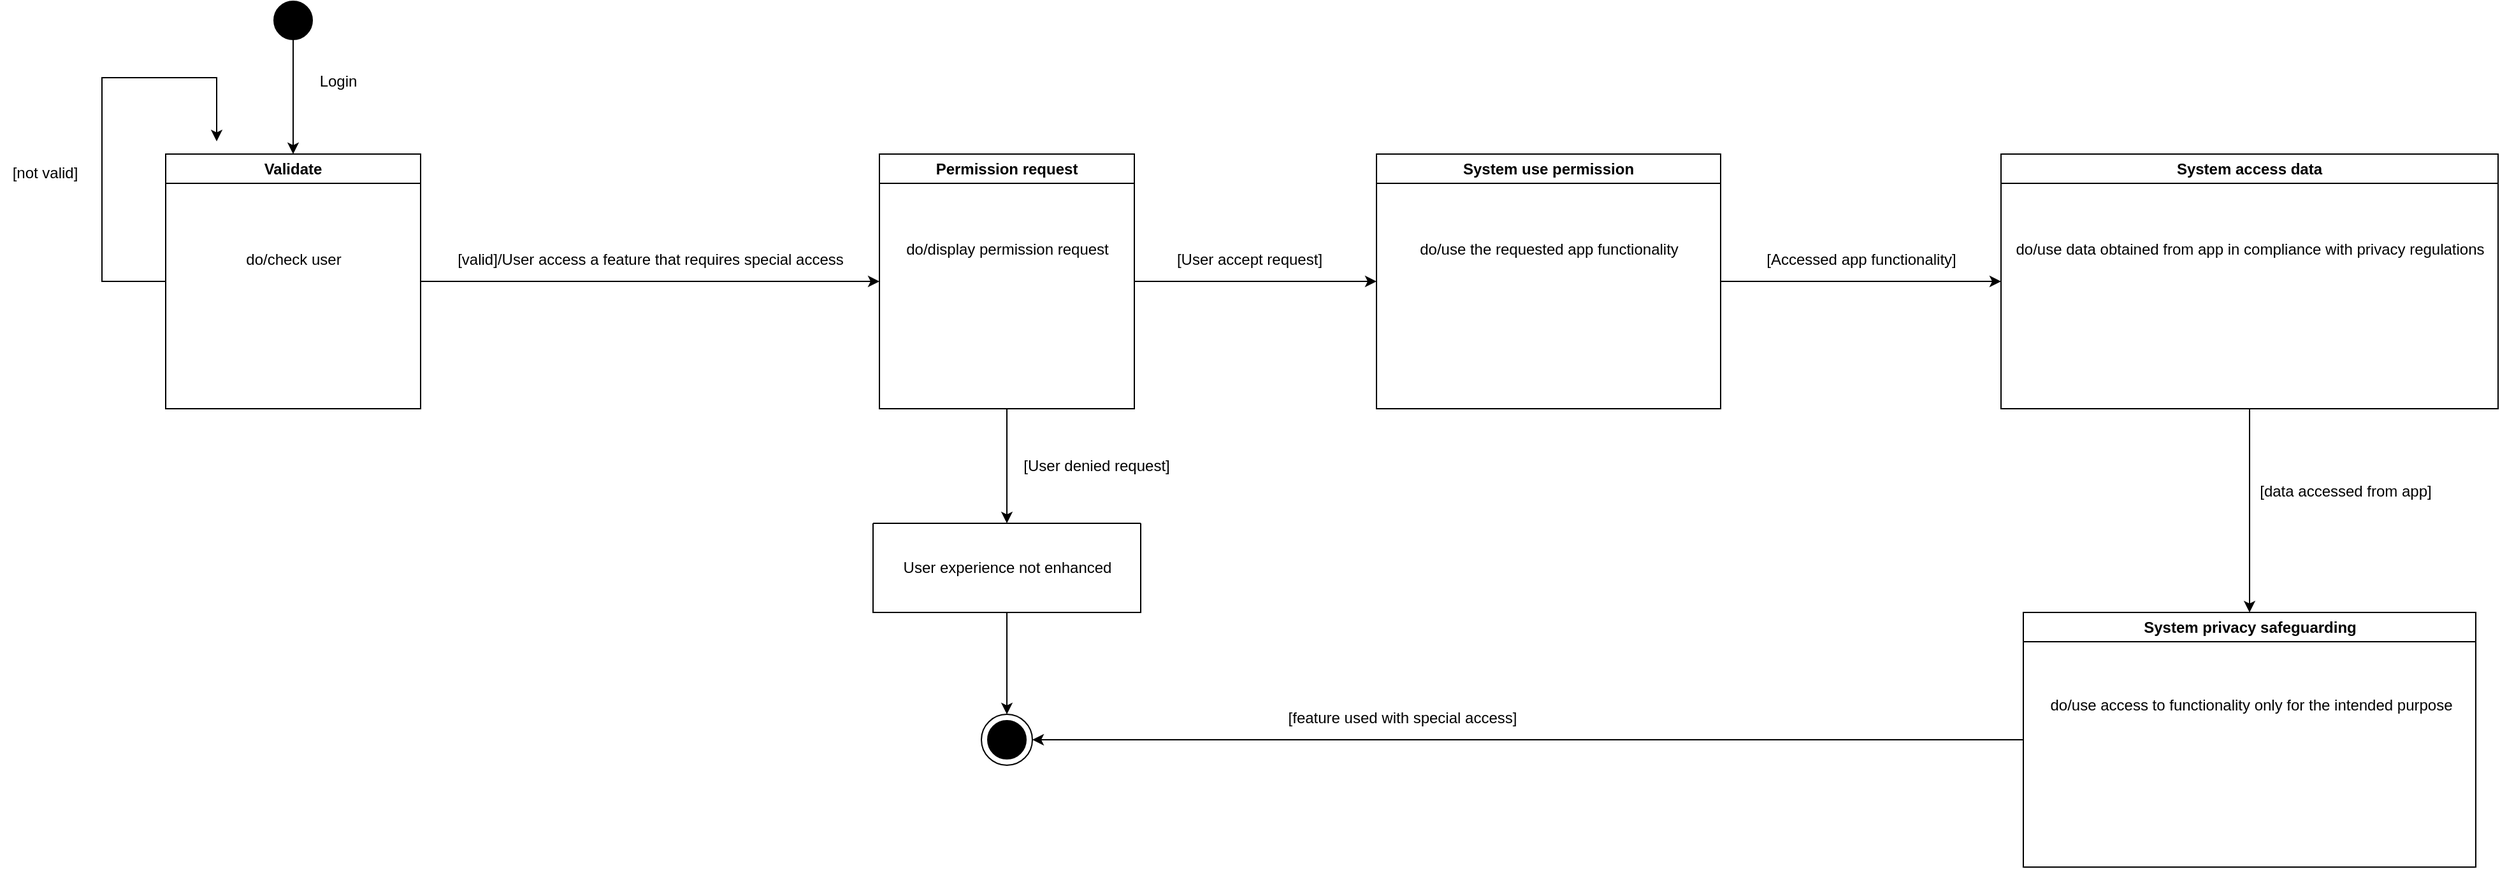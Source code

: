 <mxfile version="22.1.11" type="device">
  <diagram name="Page-1" id="Mz4m56fQcGWXwspc-Hqn">
    <mxGraphModel dx="1363" dy="761" grid="1" gridSize="10" guides="1" tooltips="1" connect="1" arrows="1" fold="1" page="1" pageScale="1" pageWidth="827" pageHeight="1169" math="0" shadow="0">
      <root>
        <mxCell id="0" />
        <mxCell id="1" parent="0" />
        <mxCell id="oyj1UsjpNkuJPIAcJGf3-1" style="edgeStyle=orthogonalEdgeStyle;rounded=0;orthogonalLoop=1;jettySize=auto;html=1;entryX=0.5;entryY=0;entryDx=0;entryDy=0;" edge="1" parent="1" source="oyj1UsjpNkuJPIAcJGf3-2" target="oyj1UsjpNkuJPIAcJGf3-4">
          <mxGeometry relative="1" as="geometry" />
        </mxCell>
        <mxCell id="oyj1UsjpNkuJPIAcJGf3-2" value="" style="ellipse;whiteSpace=wrap;html=1;aspect=fixed;fillColor=#000000;" vertex="1" parent="1">
          <mxGeometry x="265" y="60" width="30" height="30" as="geometry" />
        </mxCell>
        <mxCell id="oyj1UsjpNkuJPIAcJGf3-3" style="edgeStyle=orthogonalEdgeStyle;rounded=0;orthogonalLoop=1;jettySize=auto;html=1;exitX=0;exitY=0;exitDx=0;exitDy=0;" edge="1" parent="1" source="oyj1UsjpNkuJPIAcJGf3-4">
          <mxGeometry relative="1" as="geometry">
            <mxPoint x="220" y="170" as="targetPoint" />
            <Array as="points">
              <mxPoint x="180" y="280" />
              <mxPoint x="130" y="280" />
              <mxPoint x="130" y="120" />
              <mxPoint x="220" y="120" />
            </Array>
          </mxGeometry>
        </mxCell>
        <mxCell id="oyj1UsjpNkuJPIAcJGf3-9" style="edgeStyle=orthogonalEdgeStyle;rounded=0;orthogonalLoop=1;jettySize=auto;html=1;entryX=0;entryY=0.5;entryDx=0;entryDy=0;" edge="1" parent="1" source="oyj1UsjpNkuJPIAcJGf3-4" target="oyj1UsjpNkuJPIAcJGf3-8">
          <mxGeometry relative="1" as="geometry" />
        </mxCell>
        <mxCell id="oyj1UsjpNkuJPIAcJGf3-4" value="Validate" style="swimlane;whiteSpace=wrap;html=1;" vertex="1" parent="1">
          <mxGeometry x="180" y="180" width="200" height="200" as="geometry" />
        </mxCell>
        <mxCell id="oyj1UsjpNkuJPIAcJGf3-5" value="do/check user" style="text;html=1;align=center;verticalAlign=middle;resizable=0;points=[];autosize=1;strokeColor=none;fillColor=none;" vertex="1" parent="oyj1UsjpNkuJPIAcJGf3-4">
          <mxGeometry x="50" y="68" width="100" height="30" as="geometry" />
        </mxCell>
        <mxCell id="oyj1UsjpNkuJPIAcJGf3-6" value="Login" style="text;html=1;align=center;verticalAlign=middle;resizable=0;points=[];autosize=1;strokeColor=none;fillColor=none;" vertex="1" parent="1">
          <mxGeometry x="290" y="108" width="50" height="30" as="geometry" />
        </mxCell>
        <mxCell id="oyj1UsjpNkuJPIAcJGf3-7" value="[not valid]" style="text;html=1;align=center;verticalAlign=middle;resizable=0;points=[];autosize=1;strokeColor=none;fillColor=none;" vertex="1" parent="1">
          <mxGeometry x="50" y="180" width="70" height="30" as="geometry" />
        </mxCell>
        <mxCell id="oyj1UsjpNkuJPIAcJGf3-13" style="edgeStyle=orthogonalEdgeStyle;rounded=0;orthogonalLoop=1;jettySize=auto;html=1;entryX=0;entryY=0.5;entryDx=0;entryDy=0;" edge="1" parent="1" source="oyj1UsjpNkuJPIAcJGf3-8" target="oyj1UsjpNkuJPIAcJGf3-12">
          <mxGeometry relative="1" as="geometry" />
        </mxCell>
        <mxCell id="oyj1UsjpNkuJPIAcJGf3-31" style="edgeStyle=orthogonalEdgeStyle;rounded=0;orthogonalLoop=1;jettySize=auto;html=1;entryX=0.5;entryY=0;entryDx=0;entryDy=0;" edge="1" parent="1" source="oyj1UsjpNkuJPIAcJGf3-8" target="oyj1UsjpNkuJPIAcJGf3-29">
          <mxGeometry relative="1" as="geometry" />
        </mxCell>
        <mxCell id="oyj1UsjpNkuJPIAcJGf3-8" value="Permission request" style="swimlane;whiteSpace=wrap;html=1;" vertex="1" parent="1">
          <mxGeometry x="740" y="180" width="200" height="200" as="geometry" />
        </mxCell>
        <mxCell id="oyj1UsjpNkuJPIAcJGf3-11" value="do/display permission request" style="text;html=1;align=center;verticalAlign=middle;resizable=0;points=[];autosize=1;strokeColor=none;fillColor=none;" vertex="1" parent="oyj1UsjpNkuJPIAcJGf3-8">
          <mxGeometry x="10" y="60" width="180" height="30" as="geometry" />
        </mxCell>
        <mxCell id="oyj1UsjpNkuJPIAcJGf3-10" value="[valid]/User access a feature that requires special access" style="text;html=1;align=center;verticalAlign=middle;resizable=0;points=[];autosize=1;strokeColor=none;fillColor=none;" vertex="1" parent="1">
          <mxGeometry x="395" y="248" width="330" height="30" as="geometry" />
        </mxCell>
        <mxCell id="oyj1UsjpNkuJPIAcJGf3-17" style="edgeStyle=orthogonalEdgeStyle;rounded=0;orthogonalLoop=1;jettySize=auto;html=1;entryX=0;entryY=0.5;entryDx=0;entryDy=0;" edge="1" parent="1" source="oyj1UsjpNkuJPIAcJGf3-12" target="oyj1UsjpNkuJPIAcJGf3-16">
          <mxGeometry relative="1" as="geometry" />
        </mxCell>
        <mxCell id="oyj1UsjpNkuJPIAcJGf3-12" value="System use permission" style="swimlane;whiteSpace=wrap;html=1;" vertex="1" parent="1">
          <mxGeometry x="1130" y="180" width="270" height="200" as="geometry" />
        </mxCell>
        <mxCell id="oyj1UsjpNkuJPIAcJGf3-15" value="do/use the requested app functionality" style="text;html=1;align=center;verticalAlign=middle;resizable=0;points=[];autosize=1;strokeColor=none;fillColor=none;" vertex="1" parent="oyj1UsjpNkuJPIAcJGf3-12">
          <mxGeometry x="20" y="60" width="230" height="30" as="geometry" />
        </mxCell>
        <mxCell id="oyj1UsjpNkuJPIAcJGf3-14" value="[User accept request]" style="text;html=1;align=center;verticalAlign=middle;resizable=0;points=[];autosize=1;strokeColor=none;fillColor=none;" vertex="1" parent="1">
          <mxGeometry x="960" y="248" width="140" height="30" as="geometry" />
        </mxCell>
        <mxCell id="oyj1UsjpNkuJPIAcJGf3-21" style="edgeStyle=orthogonalEdgeStyle;rounded=0;orthogonalLoop=1;jettySize=auto;html=1;entryX=0.5;entryY=0;entryDx=0;entryDy=0;" edge="1" parent="1" source="oyj1UsjpNkuJPIAcJGf3-16" target="oyj1UsjpNkuJPIAcJGf3-20">
          <mxGeometry relative="1" as="geometry" />
        </mxCell>
        <mxCell id="oyj1UsjpNkuJPIAcJGf3-16" value="System access data" style="swimlane;whiteSpace=wrap;html=1;" vertex="1" parent="1">
          <mxGeometry x="1620" y="180" width="390" height="200" as="geometry" />
        </mxCell>
        <mxCell id="oyj1UsjpNkuJPIAcJGf3-19" value="do/use data obtained from app in compliance with privacy regulations" style="text;html=1;align=center;verticalAlign=middle;resizable=0;points=[];autosize=1;strokeColor=none;fillColor=none;" vertex="1" parent="oyj1UsjpNkuJPIAcJGf3-16">
          <mxGeometry y="60" width="390" height="30" as="geometry" />
        </mxCell>
        <mxCell id="oyj1UsjpNkuJPIAcJGf3-18" value="[Accessed app functionality]" style="text;html=1;align=center;verticalAlign=middle;resizable=0;points=[];autosize=1;strokeColor=none;fillColor=none;" vertex="1" parent="1">
          <mxGeometry x="1425" y="248" width="170" height="30" as="geometry" />
        </mxCell>
        <mxCell id="oyj1UsjpNkuJPIAcJGf3-27" style="edgeStyle=orthogonalEdgeStyle;rounded=0;orthogonalLoop=1;jettySize=auto;html=1;entryX=1;entryY=0.5;entryDx=0;entryDy=0;" edge="1" parent="1" source="oyj1UsjpNkuJPIAcJGf3-20" target="oyj1UsjpNkuJPIAcJGf3-24">
          <mxGeometry relative="1" as="geometry" />
        </mxCell>
        <mxCell id="oyj1UsjpNkuJPIAcJGf3-20" value="System privacy safeguarding" style="swimlane;whiteSpace=wrap;html=1;" vertex="1" parent="1">
          <mxGeometry x="1637.5" y="540" width="355" height="200" as="geometry" />
        </mxCell>
        <mxCell id="oyj1UsjpNkuJPIAcJGf3-23" value="do/use access to functionality only for the intended purpose" style="text;html=1;align=center;verticalAlign=middle;resizable=0;points=[];autosize=1;strokeColor=none;fillColor=none;" vertex="1" parent="oyj1UsjpNkuJPIAcJGf3-20">
          <mxGeometry x="8" y="58" width="340" height="30" as="geometry" />
        </mxCell>
        <mxCell id="oyj1UsjpNkuJPIAcJGf3-22" value="[data accessed from app]" style="text;html=1;align=center;verticalAlign=middle;resizable=0;points=[];autosize=1;strokeColor=none;fillColor=none;" vertex="1" parent="1">
          <mxGeometry x="1810" y="430" width="160" height="30" as="geometry" />
        </mxCell>
        <mxCell id="oyj1UsjpNkuJPIAcJGf3-24" value="" style="ellipse;whiteSpace=wrap;html=1;aspect=fixed;" vertex="1" parent="1">
          <mxGeometry x="820" y="620" width="40" height="40" as="geometry" />
        </mxCell>
        <mxCell id="oyj1UsjpNkuJPIAcJGf3-25" value="" style="ellipse;whiteSpace=wrap;html=1;aspect=fixed;fillColor=#000000;" vertex="1" parent="1">
          <mxGeometry x="825" y="625" width="30" height="30" as="geometry" />
        </mxCell>
        <mxCell id="oyj1UsjpNkuJPIAcJGf3-28" value="[User denied request]" style="text;html=1;align=center;verticalAlign=middle;resizable=0;points=[];autosize=1;strokeColor=none;fillColor=none;" vertex="1" parent="1">
          <mxGeometry x="840" y="410" width="140" height="30" as="geometry" />
        </mxCell>
        <mxCell id="oyj1UsjpNkuJPIAcJGf3-30" style="edgeStyle=orthogonalEdgeStyle;rounded=0;orthogonalLoop=1;jettySize=auto;html=1;entryX=0.5;entryY=0;entryDx=0;entryDy=0;" edge="1" parent="1" source="oyj1UsjpNkuJPIAcJGf3-29" target="oyj1UsjpNkuJPIAcJGf3-24">
          <mxGeometry relative="1" as="geometry" />
        </mxCell>
        <mxCell id="oyj1UsjpNkuJPIAcJGf3-29" value="" style="swimlane;startSize=0;" vertex="1" parent="1">
          <mxGeometry x="735" y="470" width="210" height="70" as="geometry" />
        </mxCell>
        <mxCell id="oyj1UsjpNkuJPIAcJGf3-32" value="User experience not enhanced" style="text;html=1;align=center;verticalAlign=middle;resizable=0;points=[];autosize=1;strokeColor=none;fillColor=none;" vertex="1" parent="oyj1UsjpNkuJPIAcJGf3-29">
          <mxGeometry x="10" y="20" width="190" height="30" as="geometry" />
        </mxCell>
        <mxCell id="oyj1UsjpNkuJPIAcJGf3-33" value="[feature used with special access]" style="text;html=1;align=center;verticalAlign=middle;resizable=0;points=[];autosize=1;strokeColor=none;fillColor=none;" vertex="1" parent="1">
          <mxGeometry x="1050" y="608" width="200" height="30" as="geometry" />
        </mxCell>
      </root>
    </mxGraphModel>
  </diagram>
</mxfile>

